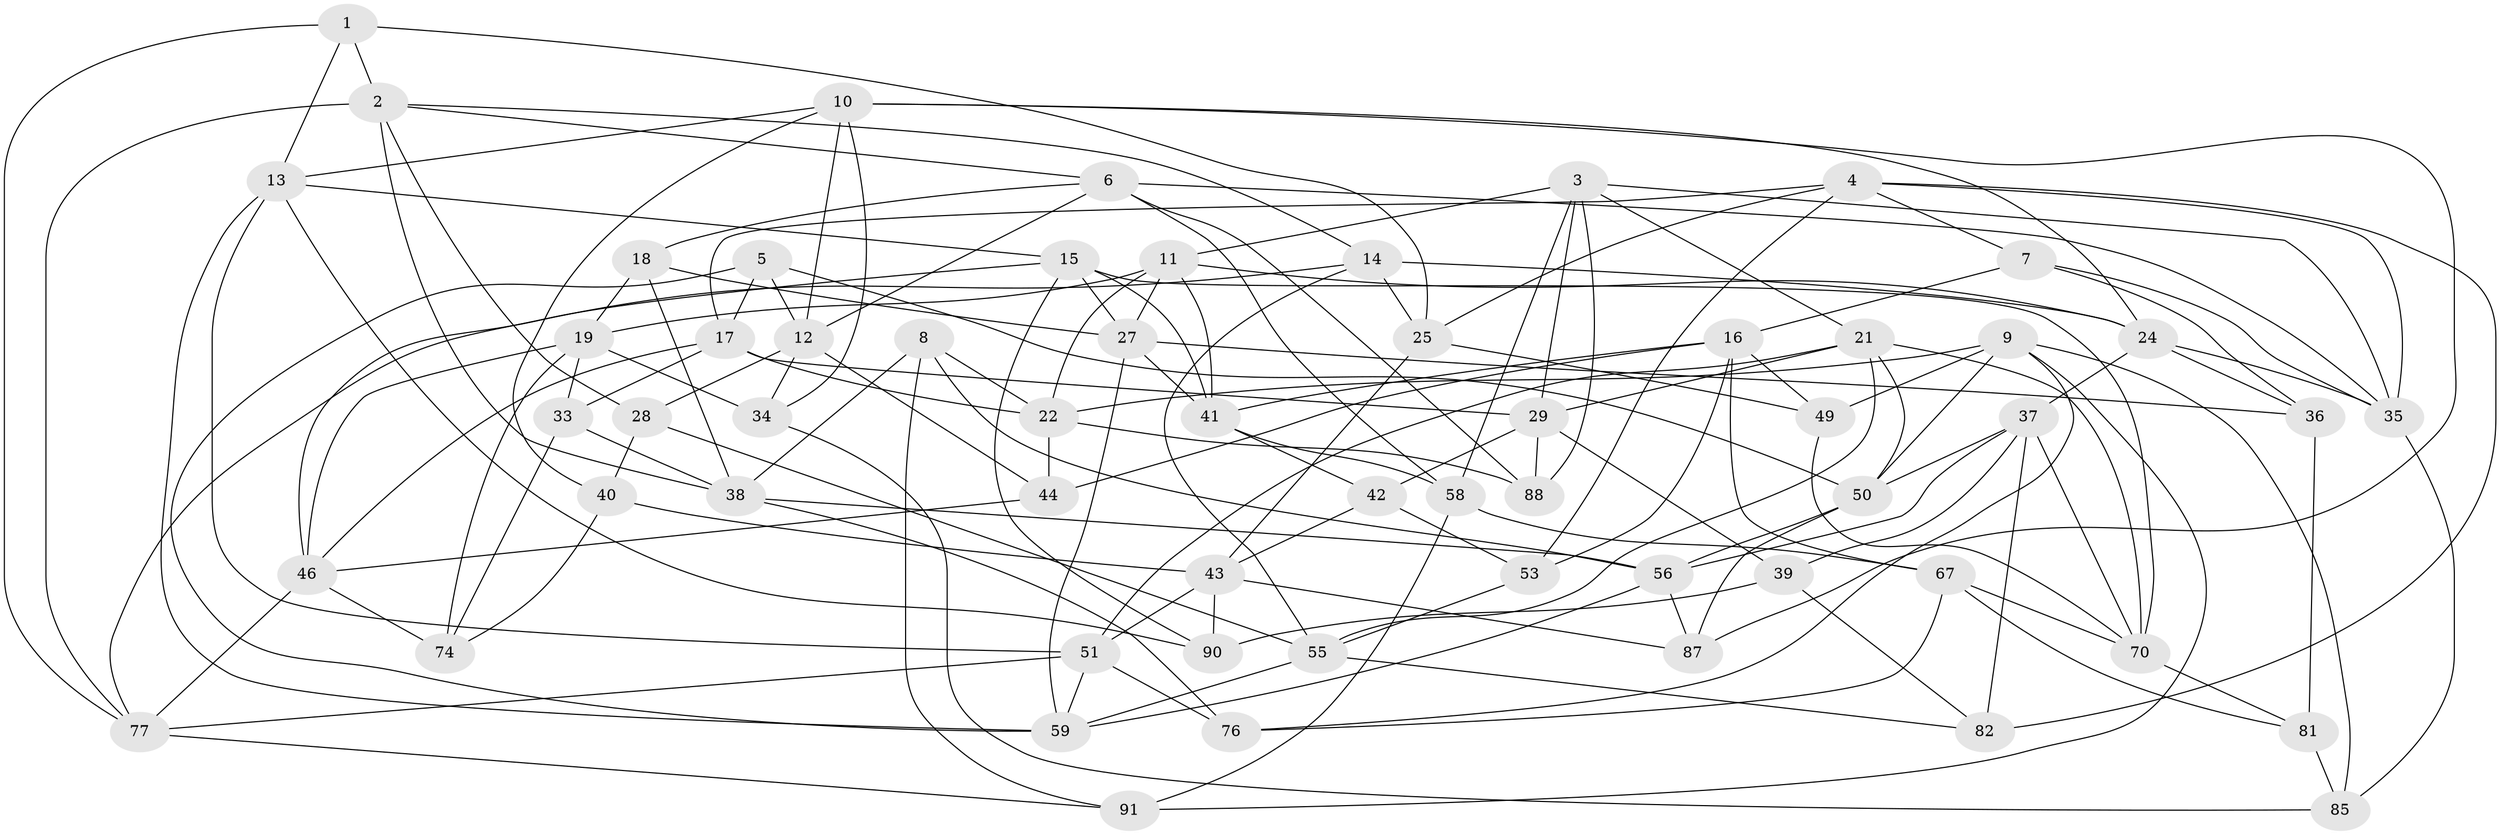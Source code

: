 // Generated by graph-tools (version 1.1) at 2025/52/02/27/25 19:52:31]
// undirected, 59 vertices, 151 edges
graph export_dot {
graph [start="1"]
  node [color=gray90,style=filled];
  1;
  2 [super="+62"];
  3 [super="+71"];
  4 [super="+20"];
  5;
  6 [super="+75"];
  7;
  8;
  9 [super="+31"];
  10 [super="+69"];
  11 [super="+32"];
  12 [super="+66"];
  13 [super="+86"];
  14 [super="+92"];
  15 [super="+48"];
  16 [super="+26"];
  17 [super="+63"];
  18;
  19 [super="+45"];
  21 [super="+30"];
  22 [super="+23"];
  24 [super="+83"];
  25 [super="+89"];
  27 [super="+80"];
  28;
  29 [super="+52"];
  33;
  34;
  35 [super="+47"];
  36;
  37 [super="+54"];
  38 [super="+79"];
  39;
  40;
  41 [super="+57"];
  42;
  43 [super="+72"];
  44;
  46 [super="+78"];
  49;
  50 [super="+94"];
  51 [super="+60"];
  53;
  55 [super="+65"];
  56 [super="+61"];
  58 [super="+73"];
  59 [super="+64"];
  67 [super="+68"];
  70 [super="+84"];
  74;
  76;
  77 [super="+93"];
  81;
  82;
  85;
  87;
  88;
  90;
  91;
  1 -- 77;
  1 -- 25;
  1 -- 13;
  1 -- 2;
  2 -- 77;
  2 -- 38;
  2 -- 14;
  2 -- 28;
  2 -- 6;
  3 -- 88;
  3 -- 21;
  3 -- 58;
  3 -- 29;
  3 -- 11;
  3 -- 35;
  4 -- 25;
  4 -- 53;
  4 -- 17;
  4 -- 82;
  4 -- 7;
  4 -- 35;
  5 -- 59;
  5 -- 50;
  5 -- 12;
  5 -- 17;
  6 -- 88;
  6 -- 35;
  6 -- 18;
  6 -- 58;
  6 -- 12;
  7 -- 16;
  7 -- 36;
  7 -- 35;
  8 -- 38;
  8 -- 91;
  8 -- 22;
  8 -- 56;
  9 -- 85;
  9 -- 76;
  9 -- 22;
  9 -- 50;
  9 -- 91;
  9 -- 49;
  10 -- 34;
  10 -- 87;
  10 -- 13;
  10 -- 40;
  10 -- 24;
  10 -- 12;
  11 -- 27;
  11 -- 41;
  11 -- 24;
  11 -- 19;
  11 -- 22;
  12 -- 34;
  12 -- 28;
  12 -- 44;
  13 -- 51;
  13 -- 15;
  13 -- 90;
  13 -- 59;
  14 -- 25 [weight=2];
  14 -- 55;
  14 -- 77;
  14 -- 24;
  15 -- 90;
  15 -- 46;
  15 -- 41;
  15 -- 27;
  15 -- 70;
  16 -- 53;
  16 -- 49;
  16 -- 67;
  16 -- 44;
  16 -- 41;
  17 -- 33;
  17 -- 29;
  17 -- 46;
  17 -- 22;
  18 -- 38;
  18 -- 19;
  18 -- 27;
  19 -- 74;
  19 -- 33;
  19 -- 34;
  19 -- 46;
  21 -- 51;
  21 -- 29;
  21 -- 50;
  21 -- 70;
  21 -- 55;
  22 -- 88;
  22 -- 44;
  24 -- 37;
  24 -- 35;
  24 -- 36;
  25 -- 49;
  25 -- 43;
  27 -- 41;
  27 -- 36;
  27 -- 59;
  28 -- 40;
  28 -- 55;
  29 -- 42;
  29 -- 88;
  29 -- 39;
  33 -- 74;
  33 -- 38;
  34 -- 85;
  35 -- 85;
  36 -- 81;
  37 -- 56;
  37 -- 39;
  37 -- 50;
  37 -- 82;
  37 -- 70;
  38 -- 76;
  38 -- 56;
  39 -- 82;
  39 -- 90;
  40 -- 74;
  40 -- 43;
  41 -- 42;
  41 -- 58;
  42 -- 53;
  42 -- 43;
  43 -- 87;
  43 -- 90;
  43 -- 51;
  44 -- 46;
  46 -- 77;
  46 -- 74;
  49 -- 70;
  50 -- 87;
  50 -- 56;
  51 -- 76;
  51 -- 77;
  51 -- 59;
  53 -- 55;
  55 -- 82;
  55 -- 59;
  56 -- 87;
  56 -- 59;
  58 -- 67 [weight=2];
  58 -- 91;
  67 -- 81;
  67 -- 76;
  67 -- 70;
  70 -- 81;
  77 -- 91;
  81 -- 85;
}
